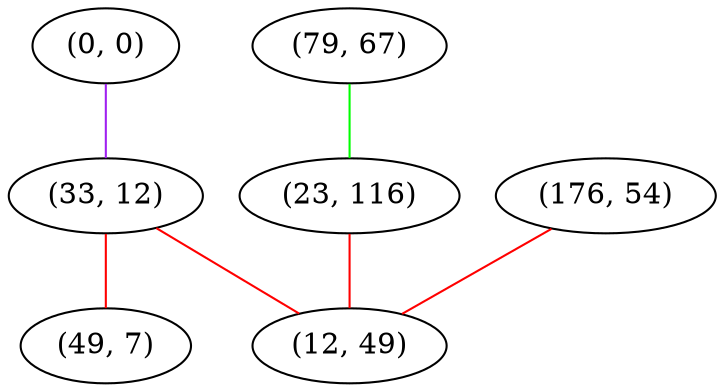 graph "" {
"(0, 0)";
"(33, 12)";
"(49, 7)";
"(79, 67)";
"(23, 116)";
"(176, 54)";
"(12, 49)";
"(0, 0)" -- "(33, 12)"  [color=purple, key=0, weight=4];
"(33, 12)" -- "(12, 49)"  [color=red, key=0, weight=1];
"(33, 12)" -- "(49, 7)"  [color=red, key=0, weight=1];
"(79, 67)" -- "(23, 116)"  [color=green, key=0, weight=2];
"(23, 116)" -- "(12, 49)"  [color=red, key=0, weight=1];
"(176, 54)" -- "(12, 49)"  [color=red, key=0, weight=1];
}
